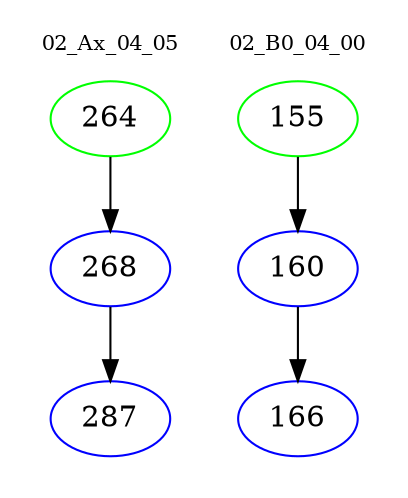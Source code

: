 digraph{
subgraph cluster_0 {
color = white
label = "02_Ax_04_05";
fontsize=10;
T0_264 [label="264", color="green"]
T0_264 -> T0_268 [color="black"]
T0_268 [label="268", color="blue"]
T0_268 -> T0_287 [color="black"]
T0_287 [label="287", color="blue"]
}
subgraph cluster_1 {
color = white
label = "02_B0_04_00";
fontsize=10;
T1_155 [label="155", color="green"]
T1_155 -> T1_160 [color="black"]
T1_160 [label="160", color="blue"]
T1_160 -> T1_166 [color="black"]
T1_166 [label="166", color="blue"]
}
}
